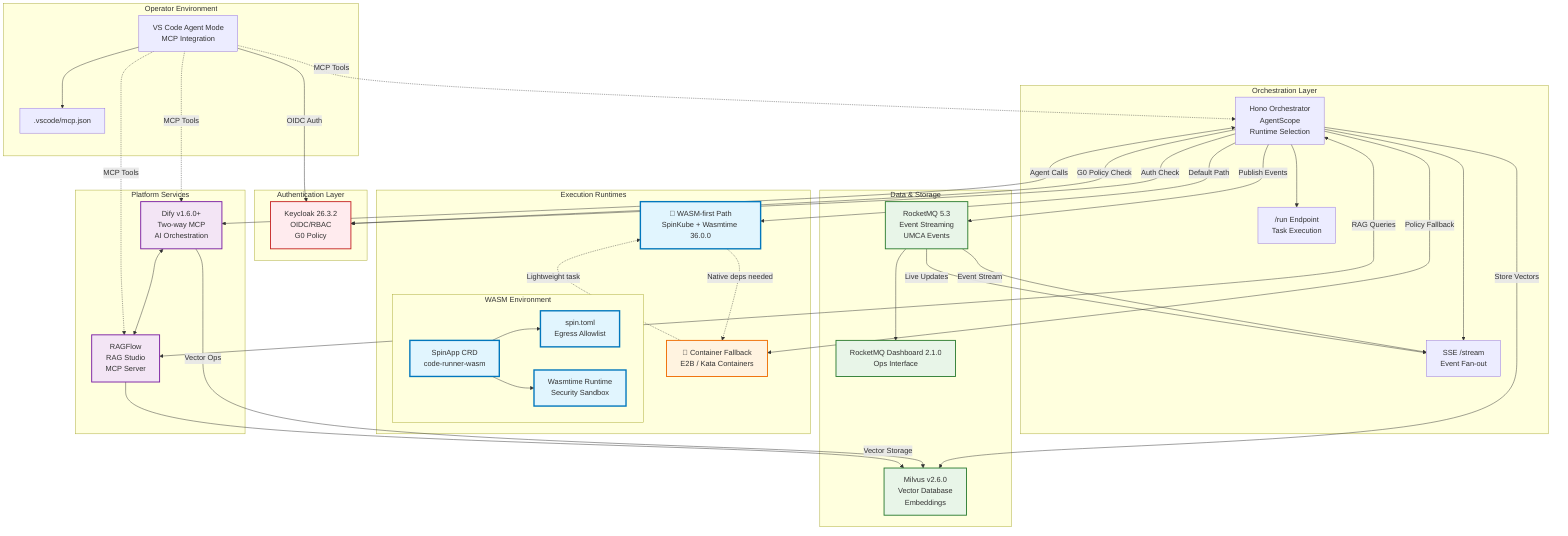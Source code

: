 graph TB
    %% VS Code Operator Cockpit
    subgraph "Operator Environment"
        VSCode["VS Code Agent Mode<br/>MCP Integration"]
        MCP_Config[".vscode/mcp.json"]
        VSCode --> MCP_Config
    end

    %% API Gateway & Authentication
    subgraph "Authentication Layer"
        Keycloak["Keycloak 26.3.2<br/>OIDC/RBAC<br/>G0 Policy"]
    end

    %% Orchestration Layer
    subgraph "Orchestration Layer"
        Orchestrator["Hono Orchestrator<br/>AgentScope<br/>Runtime Selection"]
        SSE_Endpoint["SSE /stream<br/>Event Fan-out"]
        Run_Endpoint["/run Endpoint<br/>Task Execution"]
        
        Orchestrator --> SSE_Endpoint
        Orchestrator --> Run_Endpoint
    end

    %% Execution Runtimes (WASM-first)
    subgraph "Execution Runtimes"
        direction TB
        WASM_Runtime["🚀 WASM-first Path<br/>SpinKube + Wasmtime 36.0.0"]
        Container_Fallback["🐳 Container Fallback<br/>E2B / Kata Containers"]
        
        subgraph "WASM Environment"
            SpinApp["SpinApp CRD<br/>code-runner-wasm"]
            Spin_Config["spin.toml<br/>Egress Allowlist"]
            Wasmtime["Wasmtime Runtime<br/>Security Sandbox"]
            
            SpinApp --> Spin_Config
            SpinApp --> Wasmtime
        end
    end

    %% Platform Services
    subgraph "Platform Services"
        direction LR
        Dify["Dify v1.6.0+<br/>Two-way MCP<br/>AI Orchestration"]
        RAGFlow["RAGFlow<br/>RAG Studio<br/>MCP Server"]
        
        Dify <--> RAGFlow
    end

    %% Data Layer
    subgraph "Data & Storage"
        Milvus["Milvus v2.6.0<br/>Vector Database<br/>Embeddings"]
        RocketMQ["RocketMQ 5.3<br/>Event Streaming<br/>UMCA Events"]
        Dashboard["RocketMQ Dashboard 2.1.0<br/>Ops Interface"]
        
        RocketMQ --> Dashboard
    end

    %% MCP Connections
    VSCode -.->|MCP Tools| Dify
    VSCode -.->|MCP Tools| RAGFlow
    VSCode -.->|MCP Tools| Orchestrator

    %% Authentication Flow
    VSCode -->|OIDC Auth| Keycloak
    Orchestrator -->|Auth Check| Keycloak

    %% Execution Flow
    Orchestrator -->|G0 Policy Check| Keycloak
    Orchestrator -->|Default Path| WASM_Runtime
    Orchestrator -->|Policy Fallback| Container_Fallback
    
    %% Runtime Selection Logic
    WASM_Runtime -.->|"Native deps needed"| Container_Fallback
    Container_Fallback -.->|"Lightweight task"| WASM_Runtime

    %% Data Flow
    Orchestrator -->|Store Vectors| Milvus
    Orchestrator -->|Publish Events| RocketMQ
    RocketMQ -->|Event Stream| SSE_Endpoint

    %% Platform Integration
    Orchestrator <-->|Agent Calls| Dify
    Orchestrator <-->|RAG Queries| RAGFlow
    Dify -->|Vector Ops| Milvus
    RAGFlow -->|Vector Storage| Milvus

    %% Event Flows
    RocketMQ -->|Live Updates| SSE_Endpoint

    %% Styling
    classDef wasmFirst fill:#e1f5fe,stroke:#0277bd,stroke-width:3px
    classDef containerFallback fill:#fff3e0,stroke:#ef6c00,stroke-width:2px
    classDef platformService fill:#f3e5f5,stroke:#7b1fa2,stroke-width:2px
    classDef dataService fill:#e8f5e8,stroke:#2e7d32,stroke-width:2px
    classDef auth fill:#ffebee,stroke:#c62828,stroke-width:2px

    class WASM_Runtime,SpinApp,Spin_Config,Wasmtime wasmFirst
    class Container_Fallback containerFallback
    class Dify,RAGFlow platformService
    class Milvus,RocketMQ,Dashboard dataService
    class Keycloak auth